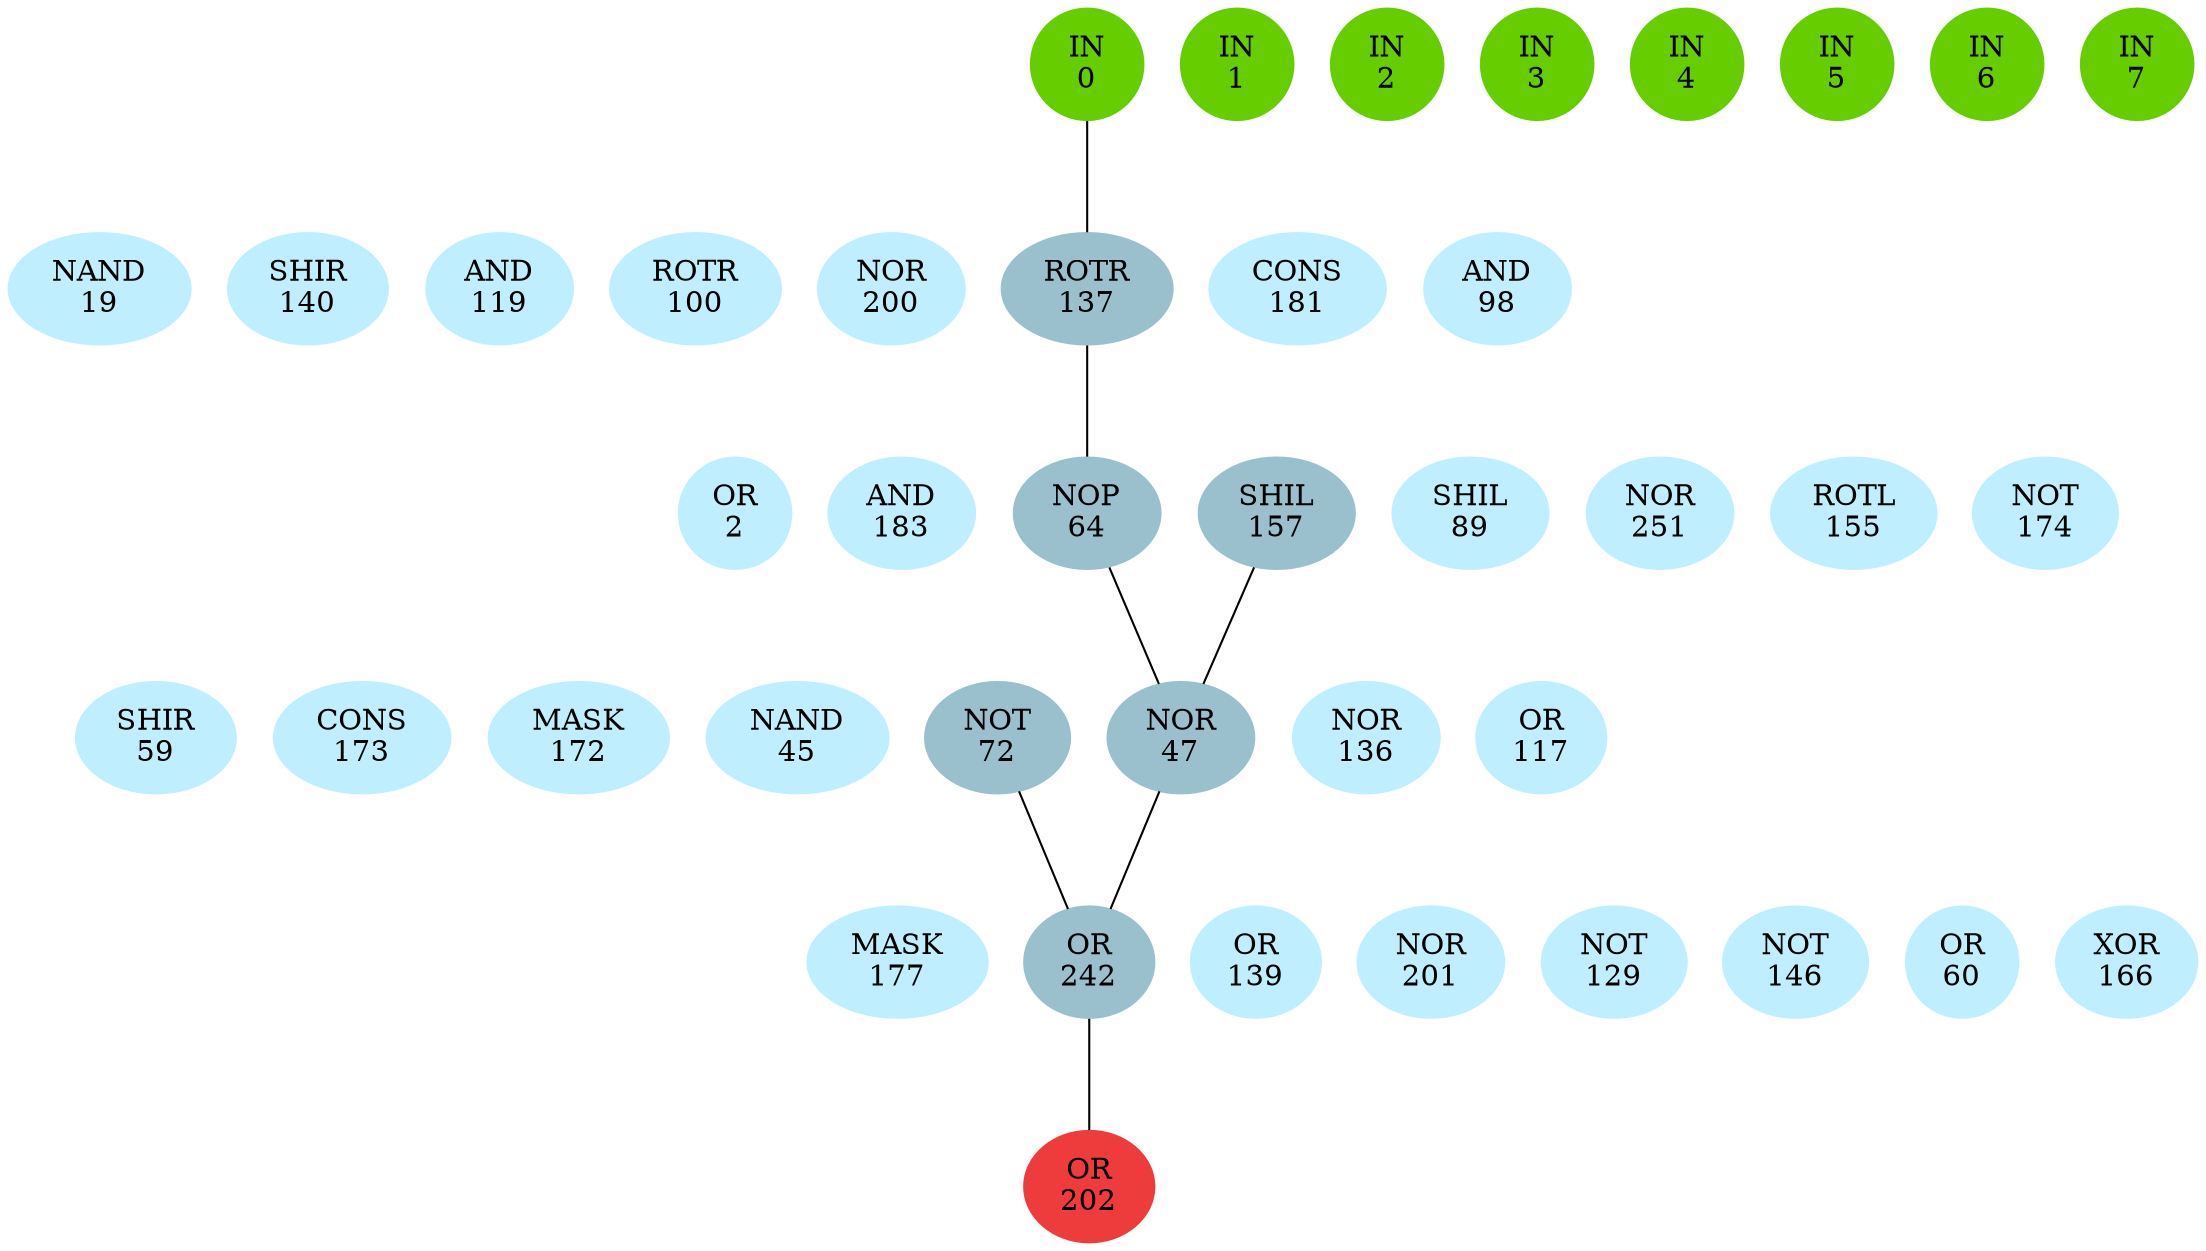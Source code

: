 graph EACircuit {
rankdir=BT;
ranksep=0.75;
ordering=out;
splines=polyline;
node [style=filled, color=lightblue2];

{ rank=same;
node [color=chartreuse3];
"-1_0"[label="IN\n0"];
node [color=chartreuse3];
"-1_1"[label="IN\n1"];
node [color=chartreuse3];
"-1_2"[label="IN\n2"];
node [color=chartreuse3];
"-1_3"[label="IN\n3"];
node [color=chartreuse3];
"-1_4"[label="IN\n4"];
node [color=chartreuse3];
"-1_5"[label="IN\n5"];
node [color=chartreuse3];
"-1_6"[label="IN\n6"];
node [color=chartreuse3];
"-1_7"[label="IN\n7"];
}
{ rank=same;
node [color=lightblue1];
"0_0"[label="NAND\n19"];
node [color=lightblue1];
"0_1"[label="SHIR\n140"];
node [color=lightblue1];
"0_2"[label="AND\n119"];
node [color=lightblue1];
"0_3"[label="ROTR\n100"];
node [color=lightblue1];
"0_4"[label="NOR\n200"];
node [color=lightblue3];
"0_5"[label="ROTR\n137"];
node [color=lightblue1];
"0_6"[label="CONS\n181"];
node [color=lightblue1];
"0_7"[label="AND\n98"];
}
{ rank=same;
node [color=lightblue1];
"1_0"[label="OR\n2"];
node [color=lightblue1];
"1_1"[label="AND\n183"];
node [color=lightblue3];
"1_2"[label="NOP\n64"];
node [color=lightblue3];
"1_3"[label="SHIL\n157"];
node [color=lightblue1];
"1_4"[label="SHIL\n89"];
node [color=lightblue1];
"1_5"[label="NOR\n251"];
node [color=lightblue1];
"1_6"[label="ROTL\n155"];
node [color=lightblue1];
"1_7"[label="NOT\n174"];
}
{ rank=same;
node [color=lightblue1];
"2_0"[label="SHIR\n59"];
node [color=lightblue1];
"2_1"[label="CONS\n173"];
node [color=lightblue1];
"2_2"[label="MASK\n172"];
node [color=lightblue1];
"2_3"[label="NAND\n45"];
node [color=lightblue3];
"2_4"[label="NOT\n72"];
node [color=lightblue3];
"2_5"[label="NOR\n47"];
node [color=lightblue1];
"2_6"[label="NOR\n136"];
node [color=lightblue1];
"2_7"[label="OR\n117"];
}
{ rank=same;
node [color=lightblue1];
"3_0"[label="MASK\n177"];
node [color=lightblue3];
"3_1"[label="OR\n242"];
node [color=lightblue1];
"3_2"[label="OR\n139"];
node [color=lightblue1];
"3_3"[label="NOR\n201"];
node [color=lightblue1];
"3_4"[label="NOT\n129"];
node [color=lightblue1];
"3_5"[label="NOT\n146"];
node [color=lightblue1];
"3_6"[label="OR\n60"];
node [color=lightblue1];
"3_7"[label="XOR\n166"];
}
{ rank=same;
node [color=brown2];
"4_0"[label="OR\n202"];
}
edge[style=invis];
"-1_0" -- "-1_1" -- "-1_2" -- "-1_3" -- "-1_4" -- "-1_5" -- "-1_6" -- "-1_7";
"0_0" -- "0_1" -- "0_2" -- "0_3" -- "0_4" -- "0_5" -- "0_6" -- "0_7";
"1_0" -- "1_1" -- "1_2" -- "1_3" -- "1_4" -- "1_5" -- "1_6" -- "1_7";
"2_0" -- "2_1" -- "2_2" -- "2_3" -- "2_4" -- "2_5" -- "2_6" -- "2_7";
"3_0" -- "3_1" -- "3_2" -- "3_3" -- "3_4" -- "3_5" -- "3_6" -- "3_7";
"4_0" -- "4_0";
edge[style=solid];
"0_5" -- "-1_0";
"1_2" -- "0_5";
"2_5" -- "1_2";
"2_5" -- "1_3";
"3_1" -- "2_4";
"3_1" -- "2_5";
"4_0" -- "3_1";
}